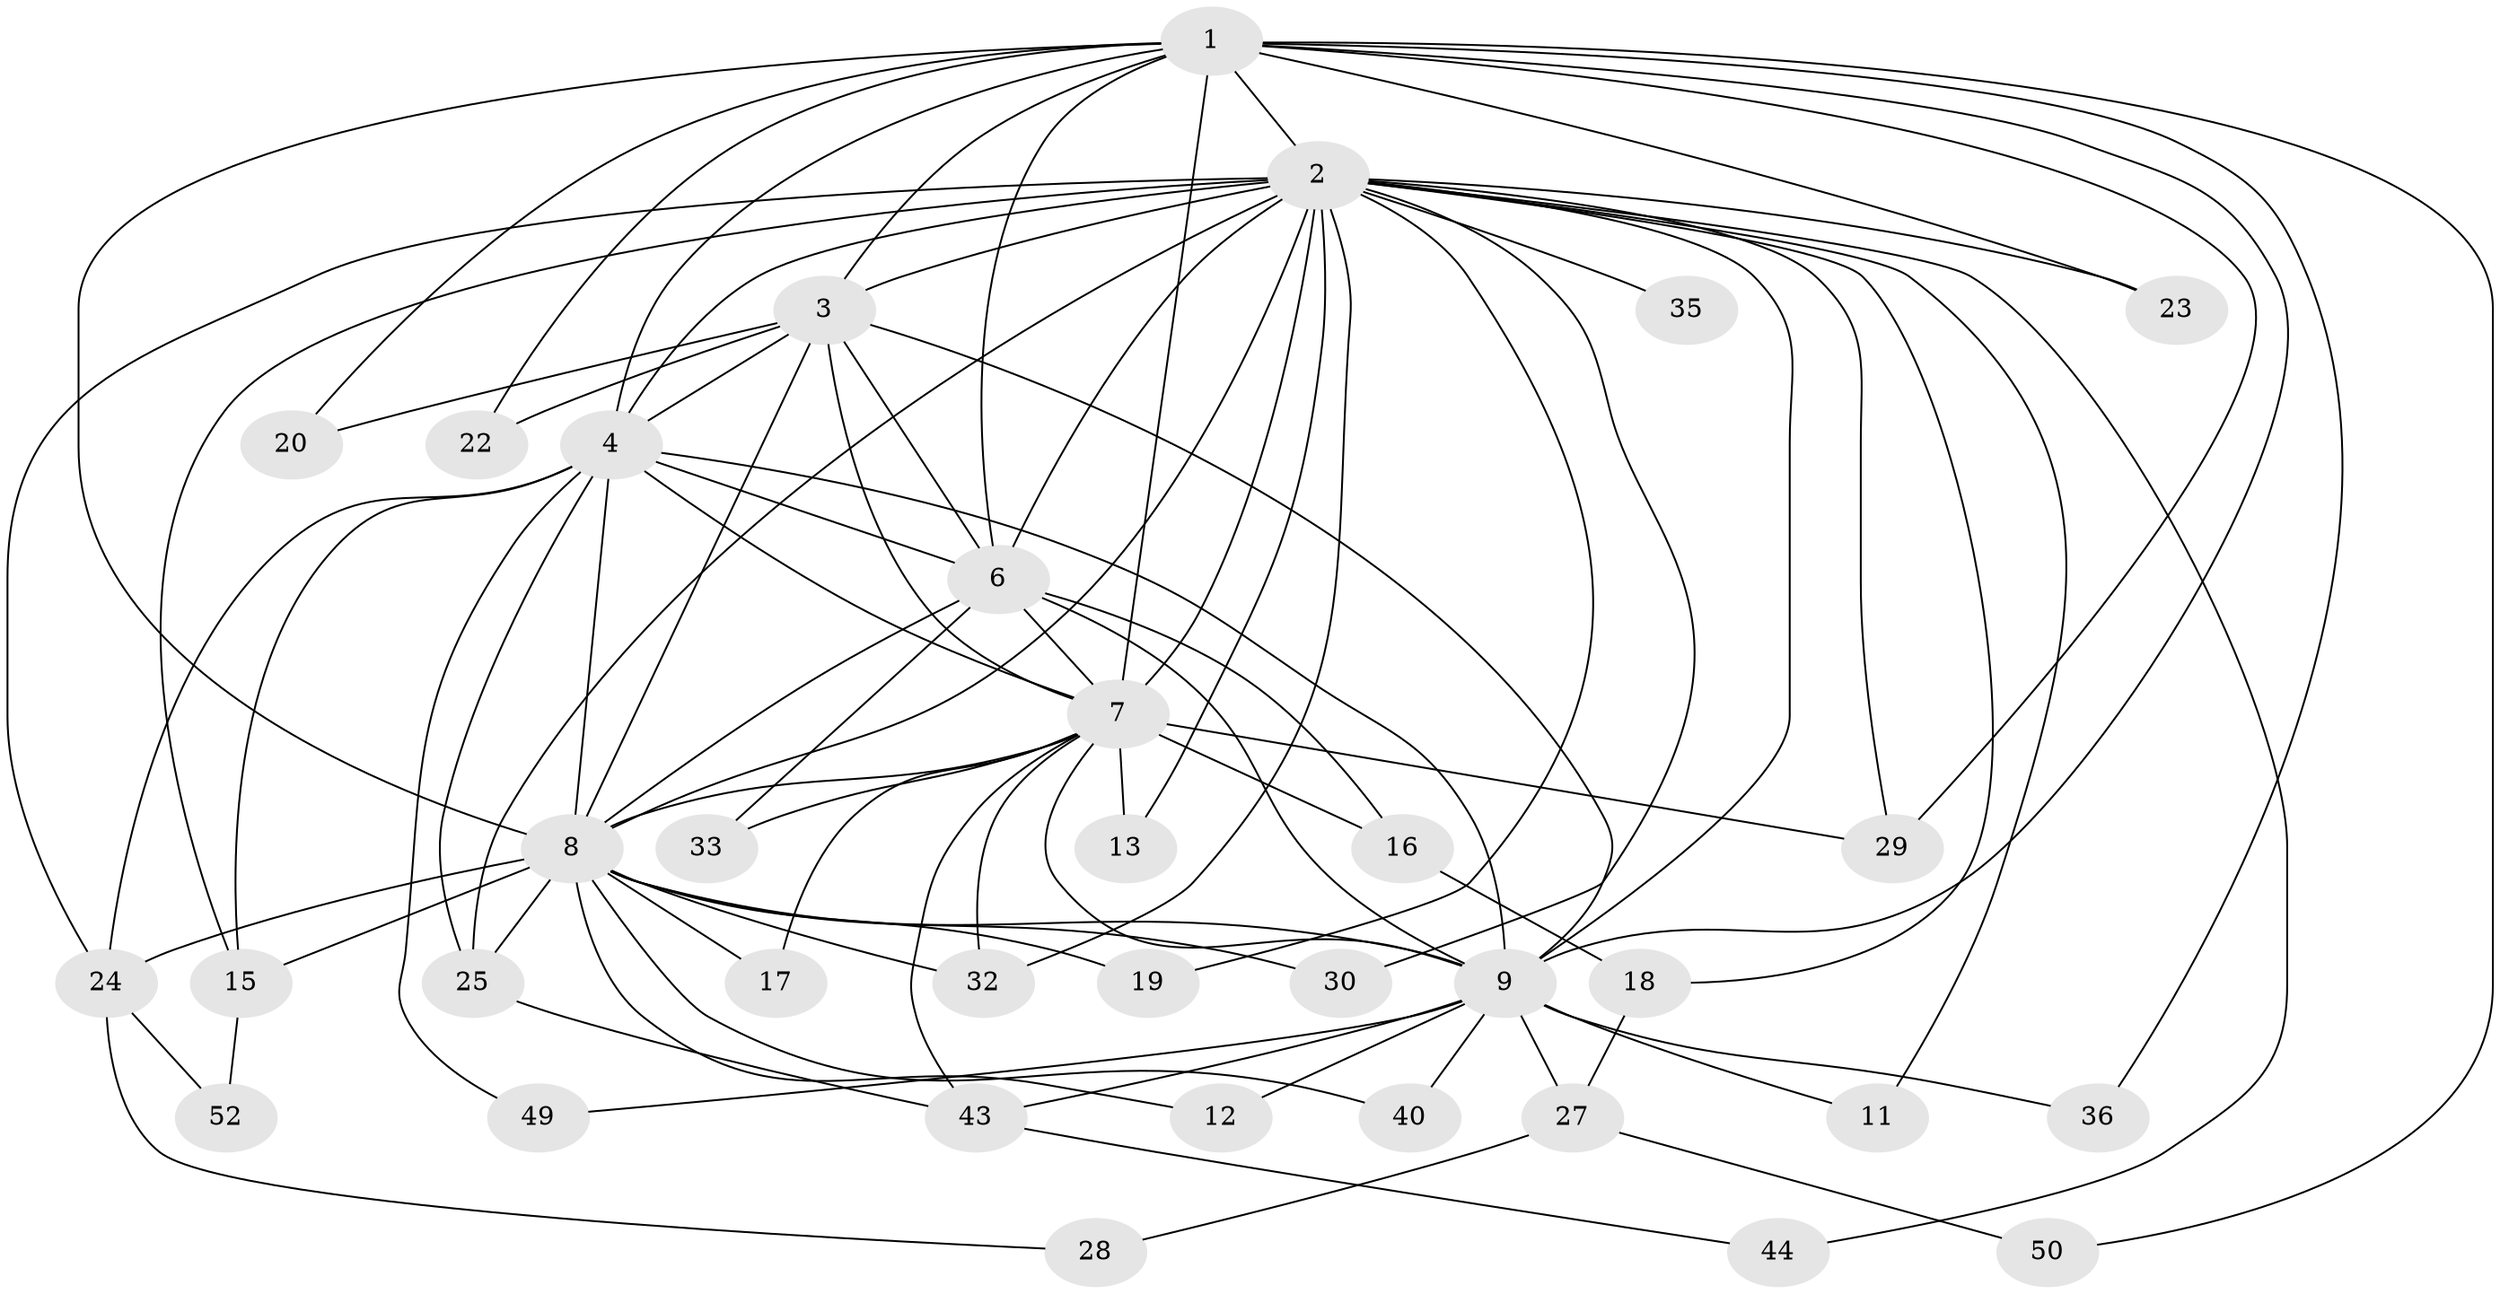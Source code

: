 // original degree distribution, {16: 0.019230769230769232, 14: 0.019230769230769232, 13: 0.057692307692307696, 17: 0.019230769230769232, 21: 0.019230769230769232, 11: 0.019230769230769232, 18: 0.038461538461538464, 2: 0.5384615384615384, 3: 0.19230769230769232, 5: 0.038461538461538464, 4: 0.038461538461538464}
// Generated by graph-tools (version 1.1) at 2025/11/02/27/25 16:11:07]
// undirected, 35 vertices, 87 edges
graph export_dot {
graph [start="1"]
  node [color=gray90,style=filled];
  1 [super="+39"];
  2 [super="+5"];
  3 [super="+26"];
  4 [super="+31"];
  6 [super="+14"];
  7 [super="+51"];
  8 [super="+34"];
  9 [super="+10"];
  11;
  12;
  13 [super="+21"];
  15 [super="+41"];
  16;
  17;
  18;
  19;
  20;
  22;
  23 [super="+46"];
  24 [super="+37"];
  25 [super="+38"];
  27 [super="+42"];
  28;
  29 [super="+45"];
  30;
  32 [super="+48"];
  33;
  35;
  36;
  40;
  43 [super="+47"];
  44;
  49;
  50;
  52;
  1 -- 2 [weight=2];
  1 -- 3;
  1 -- 4;
  1 -- 6;
  1 -- 7 [weight=2];
  1 -- 8;
  1 -- 9 [weight=2];
  1 -- 20;
  1 -- 22;
  1 -- 29;
  1 -- 36;
  1 -- 50;
  1 -- 23;
  2 -- 3 [weight=2];
  2 -- 4 [weight=3];
  2 -- 6 [weight=2];
  2 -- 7 [weight=2];
  2 -- 8 [weight=2];
  2 -- 9 [weight=4];
  2 -- 13 [weight=2];
  2 -- 24;
  2 -- 35 [weight=2];
  2 -- 11;
  2 -- 15;
  2 -- 18;
  2 -- 19;
  2 -- 23;
  2 -- 25;
  2 -- 30;
  2 -- 32;
  2 -- 44;
  2 -- 29;
  3 -- 4;
  3 -- 6;
  3 -- 7;
  3 -- 8;
  3 -- 9 [weight=2];
  3 -- 20;
  3 -- 22;
  4 -- 6 [weight=2];
  4 -- 7 [weight=2];
  4 -- 8 [weight=2];
  4 -- 9 [weight=2];
  4 -- 25;
  4 -- 49;
  4 -- 24;
  4 -- 15;
  6 -- 7;
  6 -- 8;
  6 -- 9 [weight=2];
  6 -- 16;
  6 -- 33;
  7 -- 8;
  7 -- 9 [weight=2];
  7 -- 13;
  7 -- 16;
  7 -- 17;
  7 -- 29;
  7 -- 32;
  7 -- 33;
  7 -- 43;
  8 -- 9 [weight=2];
  8 -- 12;
  8 -- 15;
  8 -- 17;
  8 -- 19;
  8 -- 24;
  8 -- 30;
  8 -- 40;
  8 -- 25;
  8 -- 32;
  9 -- 12;
  9 -- 36;
  9 -- 40;
  9 -- 11;
  9 -- 49;
  9 -- 27;
  9 -- 43;
  15 -- 52;
  16 -- 18;
  18 -- 27;
  24 -- 28;
  24 -- 52;
  25 -- 43;
  27 -- 28;
  27 -- 50;
  43 -- 44;
}
